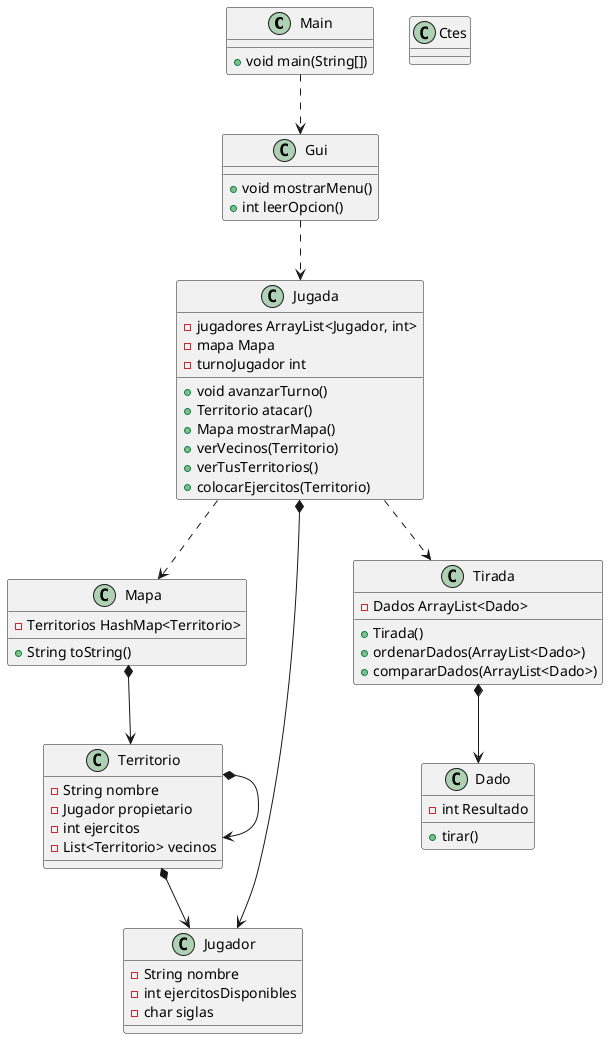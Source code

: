 @startuml

class Main{
+ void main(String[])
}

class Ctes{
}

class Mapa{
 -Territorios HashMap<Territorio>
 +String toString()
}

class Territorio{
 - String nombre
 - Jugador propietario
 - int ejercitos
 - List<Territorio> vecinos
}

class Jugador{
    - String nombre
    - int ejercitosDisponibles
    - char siglas
}

class Jugada{
    -jugadores ArrayList<Jugador, int>
    -mapa Mapa
    -turnoJugador int
    +void avanzarTurno()
    +Territorio atacar()
    +Mapa mostrarMapa()
    +verVecinos(Territorio)
    +verTusTerritorios()
    +colocarEjercitos(Territorio)
}

class Gui{
    +void mostrarMenu()
    +int leerOpcion()
}

class Tirada{
    -Dados ArrayList<Dado>
    +Tirada()
    +ordenarDados(ArrayList<Dado>)
    +compararDados(ArrayList<Dado>)
}

class Dado{
    -int Resultado
    +tirar()
}

Main ..> Gui

Mapa *--> Territorio

Gui ..> Jugada

Jugada *--> Jugador

Territorio *--> Territorio

Territorio *--> Jugador

Jugada ..> Tirada

Tirada *--> Dado

Jugada ..> Mapa


@enduml